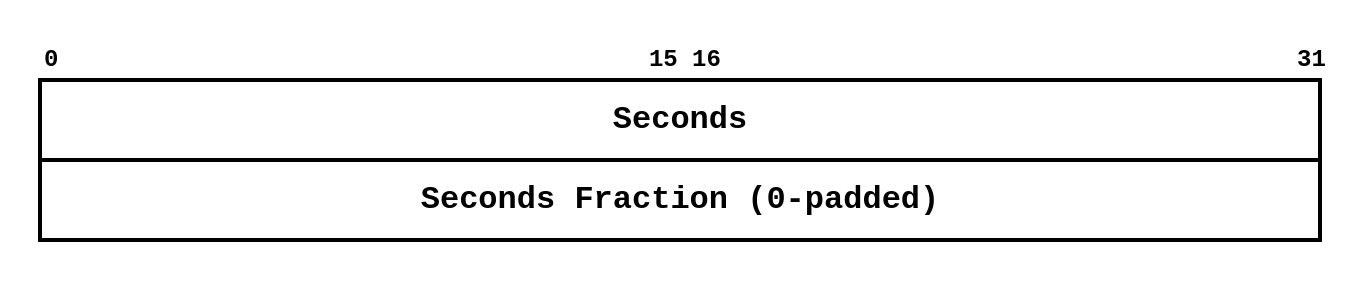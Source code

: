 <mxfile>
    <diagram id="jjd9OSnkeFpvuRkK9mak" name="第 3 页">
        <mxGraphModel dx="766" dy="541" grid="1" gridSize="10" guides="1" tooltips="1" connect="1" arrows="1" fold="1" page="1" pageScale="1" pageWidth="827" pageHeight="1169" background="#ffffff" math="0" shadow="0">
            <root>
                <mxCell id="0"/>
                <mxCell id="1" parent="0"/>
                <mxCell id="0BmSOvNsHe9_HaqDjuA4-11" value="" style="rounded=0;whiteSpace=wrap;html=1;strokeColor=none;fillColor=none;" vertex="1" parent="1">
                    <mxGeometry x="60" y="40" width="680" height="140" as="geometry"/>
                </mxCell>
                <mxCell id="0BmSOvNsHe9_HaqDjuA4-6" value="Seconds Fraction (0-padded)" style="rounded=0;whiteSpace=wrap;html=1;strokeColor=#000000;fillColor=none;strokeWidth=2;fontColor=#000000;fontSize=16;fontFamily=Courier New;fontStyle=1" vertex="1" parent="1">
                    <mxGeometry x="80" y="120" width="640" height="40" as="geometry"/>
                </mxCell>
                <mxCell id="0BmSOvNsHe9_HaqDjuA4-8" value="" style="edgeStyle=none;html=1;fontFamily=Courier New;fontStyle=1;fontSize=16;" edge="1" parent="1" source="0BmSOvNsHe9_HaqDjuA4-9">
                    <mxGeometry relative="1" as="geometry">
                        <mxPoint x="376.667" y="80" as="targetPoint"/>
                    </mxGeometry>
                </mxCell>
                <mxCell id="0BmSOvNsHe9_HaqDjuA4-9" value="&lt;font style=&quot;font-size: 12px;&quot; color=&quot;#000000&quot;&gt;&lt;span style=&quot;font-size: 12px;&quot;&gt;0&amp;nbsp; &amp;nbsp; &amp;nbsp; &amp;nbsp; &amp;nbsp; &amp;nbsp; &amp;nbsp; &amp;nbsp; &amp;nbsp; &amp;nbsp; &amp;nbsp; &amp;nbsp; &amp;nbsp; &amp;nbsp; &amp;nbsp; &amp;nbsp; &amp;nbsp; &amp;nbsp; &amp;nbsp; &amp;nbsp; &amp;nbsp;15 16&amp;nbsp; &amp;nbsp; &amp;nbsp; &amp;nbsp; &amp;nbsp; &amp;nbsp; &amp;nbsp; &amp;nbsp; &amp;nbsp; &amp;nbsp; &amp;nbsp; &amp;nbsp; &amp;nbsp; &amp;nbsp; &amp;nbsp; &amp;nbsp; &amp;nbsp; &amp;nbsp; &amp;nbsp; &amp;nbsp; 31&lt;/span&gt;&lt;/font&gt;" style="text;html=1;strokeColor=none;fillColor=none;align=left;verticalAlign=middle;whiteSpace=wrap;rounded=0;strokeWidth=2;fontFamily=Courier New;fontStyle=1;fontSize=12;" vertex="1" parent="1">
                    <mxGeometry x="80" y="60" width="650" height="20" as="geometry"/>
                </mxCell>
                <mxCell id="0BmSOvNsHe9_HaqDjuA4-10" value="Seconds" style="rounded=0;whiteSpace=wrap;html=1;strokeColor=#000000;fillColor=none;strokeWidth=2;fontColor=#000000;fontSize=16;fontFamily=Courier New;fontStyle=1" vertex="1" parent="1">
                    <mxGeometry x="80" y="80" width="640" height="40" as="geometry"/>
                </mxCell>
            </root>
        </mxGraphModel>
    </diagram>
    <diagram id="6Be1QhT_g7g9riGsZuus" name="第 2 页">
        <mxGraphModel dx="766" dy="541" grid="1" gridSize="10" guides="1" tooltips="1" connect="1" arrows="1" fold="1" page="1" pageScale="1" pageWidth="827" pageHeight="1169" background="#ffffff" math="0" shadow="0">
            <root>
                <mxCell id="0"/>
                <mxCell id="1" parent="0"/>
                <mxCell id="l3SmxqIt_r0eeRlcsMXw-20" value="" style="rounded=0;whiteSpace=wrap;html=1;strokeColor=none;strokeWidth=2;fontFamily=Courier New;fontSize=12;fontColor=#000000;fillColor=none;" parent="1" vertex="1">
                    <mxGeometry x="60" y="40" width="680" height="740" as="geometry"/>
                </mxCell>
                <mxCell id="l3SmxqIt_r0eeRlcsMXw-1" value="&lt;font style=&quot;font-size: 16px;&quot;&gt;LI&lt;/font&gt;" style="rounded=0;whiteSpace=wrap;html=1;strokeColor=#000000;fillColor=none;strokeWidth=2;fontColor=#000000;fontSize=16;fontFamily=Courier New;fontStyle=1" parent="1" vertex="1">
                    <mxGeometry x="80" y="80" width="40" height="40" as="geometry"/>
                </mxCell>
                <mxCell id="l3SmxqIt_r0eeRlcsMXw-2" value="&lt;font style=&quot;font-size: 16px;&quot;&gt;VN&lt;/font&gt;" style="rounded=0;whiteSpace=wrap;html=1;strokeColor=#000000;fillColor=none;strokeWidth=2;fontColor=#000000;fontSize=16;fontFamily=Courier New;fontStyle=1" parent="1" vertex="1">
                    <mxGeometry x="120" y="80" width="60" height="40" as="geometry"/>
                </mxCell>
                <mxCell id="l3SmxqIt_r0eeRlcsMXw-3" value="&lt;font style=&quot;font-size: 16px;&quot;&gt;MODE&lt;/font&gt;" style="rounded=0;whiteSpace=wrap;html=1;strokeColor=#000000;fillColor=none;strokeWidth=2;fontColor=#000000;fontSize=16;fontFamily=Courier New;fontStyle=1" parent="1" vertex="1">
                    <mxGeometry x="180" y="80" width="60" height="40" as="geometry"/>
                </mxCell>
                <mxCell id="l3SmxqIt_r0eeRlcsMXw-4" value="Statum" style="rounded=0;whiteSpace=wrap;html=1;strokeColor=#000000;fillColor=none;strokeWidth=2;fontColor=#000000;fontSize=16;fontFamily=Courier New;fontStyle=1" parent="1" vertex="1">
                    <mxGeometry x="240" y="80" width="160" height="40" as="geometry"/>
                </mxCell>
                <mxCell id="l3SmxqIt_r0eeRlcsMXw-5" value="Poll" style="rounded=0;whiteSpace=wrap;html=1;strokeColor=#000000;fillColor=none;strokeWidth=2;fontColor=#000000;fontSize=16;fontFamily=Courier New;fontStyle=1" parent="1" vertex="1">
                    <mxGeometry x="400" y="80" width="160" height="40" as="geometry"/>
                </mxCell>
                <mxCell id="l3SmxqIt_r0eeRlcsMXw-7" value="Root Delay" style="rounded=0;whiteSpace=wrap;html=1;strokeColor=#000000;fillColor=none;strokeWidth=2;fontColor=#000000;fontSize=16;fontFamily=Courier New;fontStyle=1" parent="1" vertex="1">
                    <mxGeometry x="80" y="120" width="640" height="40" as="geometry"/>
                </mxCell>
                <mxCell id="l3SmxqIt_r0eeRlcsMXw-6" value="Precision" style="rounded=0;whiteSpace=wrap;html=1;strokeColor=#000000;fillColor=none;strokeWidth=2;fontColor=#000000;fontSize=16;fontFamily=Courier New;fontStyle=1" parent="1" vertex="1">
                    <mxGeometry x="560" y="80" width="160" height="40" as="geometry"/>
                </mxCell>
                <mxCell id="l3SmxqIt_r0eeRlcsMXw-8" value="Root Dispersion" style="rounded=0;whiteSpace=wrap;html=1;strokeColor=#000000;fillColor=none;strokeWidth=2;fontColor=#000000;fontSize=16;fontFamily=Courier New;fontStyle=1" parent="1" vertex="1">
                    <mxGeometry x="80" y="160" width="640" height="40" as="geometry"/>
                </mxCell>
                <mxCell id="l3SmxqIt_r0eeRlcsMXw-9" value="Reference Identifier" style="rounded=0;whiteSpace=wrap;html=1;strokeColor=#000000;fillColor=none;strokeWidth=2;fontColor=#000000;fontSize=16;fontFamily=Courier New;fontStyle=1" parent="1" vertex="1">
                    <mxGeometry x="80" y="200" width="640" height="40" as="geometry"/>
                </mxCell>
                <mxCell id="l3SmxqIt_r0eeRlcsMXw-10" value="Reference Timestamp (64)" style="rounded=0;whiteSpace=wrap;html=1;strokeColor=#000000;fillColor=none;strokeWidth=2;fontColor=#000000;fontSize=16;fontFamily=Courier New;fontStyle=1" parent="1" vertex="1">
                    <mxGeometry x="80" y="240" width="640" height="80" as="geometry"/>
                </mxCell>
                <mxCell id="l3SmxqIt_r0eeRlcsMXw-11" value="Originate Timestamp (64)" style="rounded=0;whiteSpace=wrap;html=1;strokeColor=#000000;fillColor=none;strokeWidth=2;fontColor=#000000;fontSize=16;fontFamily=Courier New;fontStyle=1" parent="1" vertex="1">
                    <mxGeometry x="80" y="320" width="640" height="80" as="geometry"/>
                </mxCell>
                <mxCell id="l3SmxqIt_r0eeRlcsMXw-12" value="Receive Timestamp (64)" style="rounded=0;whiteSpace=wrap;html=1;strokeColor=#000000;fillColor=none;strokeWidth=2;fontColor=#000000;fontSize=16;fontFamily=Courier New;fontStyle=1" parent="1" vertex="1">
                    <mxGeometry x="80" y="400" width="640" height="80" as="geometry"/>
                </mxCell>
                <mxCell id="l3SmxqIt_r0eeRlcsMXw-13" value="Transmit Timestamp (64)" style="rounded=0;whiteSpace=wrap;html=1;strokeColor=#000000;fillColor=none;strokeWidth=2;fontColor=#000000;fontSize=16;fontFamily=Courier New;fontStyle=1" parent="1" vertex="1">
                    <mxGeometry x="80" y="480" width="640" height="80" as="geometry"/>
                </mxCell>
                <mxCell id="l3SmxqIt_r0eeRlcsMXw-15" value="" style="edgeStyle=none;html=1;fontFamily=Courier New;fontStyle=1;fontSize=16;" parent="1" source="l3SmxqIt_r0eeRlcsMXw-14" target="l3SmxqIt_r0eeRlcsMXw-4" edge="1">
                    <mxGeometry relative="1" as="geometry"/>
                </mxCell>
                <mxCell id="l3SmxqIt_r0eeRlcsMXw-14" value="&lt;font style=&quot;font-size: 12px;&quot; color=&quot;#000000&quot;&gt;&lt;span style=&quot;font-size: 12px;&quot;&gt;0&amp;nbsp; &amp;nbsp;1 2&amp;nbsp; &amp;nbsp; &amp;nbsp;4 5&amp;nbsp; &amp;nbsp; &amp;nbsp; 7 8&amp;nbsp; &amp;nbsp; &amp;nbsp; &amp;nbsp; &amp;nbsp; &amp;nbsp; &amp;nbsp; &amp;nbsp; &amp;nbsp; 15 16&amp;nbsp; &amp;nbsp; &amp;nbsp; &amp;nbsp; &amp;nbsp; &amp;nbsp; &amp;nbsp; &amp;nbsp; &amp;nbsp;23 24&amp;nbsp; &amp;nbsp; &amp;nbsp; &amp;nbsp; &amp;nbsp; &amp;nbsp; &amp;nbsp; &amp;nbsp; &amp;nbsp; 31&lt;/span&gt;&lt;/font&gt;" style="text;html=1;strokeColor=none;fillColor=none;align=left;verticalAlign=middle;whiteSpace=wrap;rounded=0;strokeWidth=2;fontFamily=Courier New;fontStyle=1;fontSize=12;" parent="1" vertex="1">
                    <mxGeometry x="80" y="60" width="650" height="20" as="geometry"/>
                </mxCell>
                <mxCell id="l3SmxqIt_r0eeRlcsMXw-18" value="Key Identifier(Optional) (32)" style="rounded=0;whiteSpace=wrap;html=1;strokeColor=#000000;fillColor=none;strokeWidth=2;fontColor=#000000;fontSize=16;fontFamily=Courier New;fontStyle=1" parent="1" vertex="1">
                    <mxGeometry x="80" y="560" width="640" height="40" as="geometry"/>
                </mxCell>
                <mxCell id="l3SmxqIt_r0eeRlcsMXw-19" value="Message Digest (Optional) (128)" style="rounded=0;whiteSpace=wrap;html=1;strokeColor=#000000;fillColor=none;strokeWidth=2;fontColor=#000000;fontSize=16;fontFamily=Courier New;fontStyle=1" parent="1" vertex="1">
                    <mxGeometry x="80" y="600" width="640" height="160" as="geometry"/>
                </mxCell>
            </root>
        </mxGraphModel>
    </diagram>
    <diagram id="EKGxBOjjrNo2Aq-ReIi4" name="第 1 页">
        <mxGraphModel dx="766" dy="541" grid="1" gridSize="10" guides="1" tooltips="1" connect="1" arrows="1" fold="1" page="1" pageScale="1" pageWidth="827" pageHeight="1169" background="#ffffff" math="0" shadow="0">
            <root>
                <mxCell id="0"/>
                <mxCell id="1" parent="0"/>
                <mxCell id="14" value="" style="rounded=0;whiteSpace=wrap;html=1;strokeColor=none;fillColor=#FFFFFF;" parent="1" vertex="1">
                    <mxGeometry x="120" y="60" width="290" height="280" as="geometry"/>
                </mxCell>
                <mxCell id="2" value="" style="endArrow=none;html=1;strokeWidth=4;fontColor=#000000;strokeColor=#000000;" parent="1" edge="1">
                    <mxGeometry width="50" height="50" relative="1" as="geometry">
                        <mxPoint x="160" y="320" as="sourcePoint"/>
                        <mxPoint x="160" y="120" as="targetPoint"/>
                    </mxGeometry>
                </mxCell>
                <mxCell id="3" value="" style="endArrow=none;html=1;strokeWidth=4;fontColor=#000000;strokeColor=#000000;" parent="1" edge="1">
                    <mxGeometry width="50" height="50" relative="1" as="geometry">
                        <mxPoint x="360" y="320" as="sourcePoint"/>
                        <mxPoint x="360" y="120" as="targetPoint"/>
                    </mxGeometry>
                </mxCell>
                <mxCell id="4" value="&lt;font style=&quot;font-size: 18px;&quot;&gt;Client&lt;/font&gt;" style="text;html=1;strokeColor=none;fillColor=none;align=center;verticalAlign=middle;whiteSpace=wrap;rounded=0;fontColor=#000000;" parent="1" vertex="1">
                    <mxGeometry x="130" y="80" width="60" height="30" as="geometry"/>
                </mxCell>
                <mxCell id="5" value="&lt;font style=&quot;font-size: 18px;&quot;&gt;Server&lt;/font&gt;" style="text;html=1;strokeColor=none;fillColor=none;align=center;verticalAlign=middle;whiteSpace=wrap;rounded=0;fontColor=#000000;" parent="1" vertex="1">
                    <mxGeometry x="330" y="80" width="60" height="30" as="geometry"/>
                </mxCell>
                <mxCell id="6" value="" style="endArrow=classic;strokeWidth=2;fontSize=18;endSize=6;startSize=1;fontColor=#000000;strokeColor=#000000;labelBackgroundColor=#FFFFFF;endFill=1;" parent="1" edge="1">
                    <mxGeometry relative="1" as="geometry">
                        <mxPoint x="160" y="160" as="sourcePoint"/>
                        <mxPoint x="360" y="160" as="targetPoint"/>
                    </mxGeometry>
                </mxCell>
                <mxCell id="7" value="d1" style="edgeLabel;resizable=0;html=1;align=center;verticalAlign=middle;fontSize=18;fontColor=#000000;labelBackgroundColor=#FFFFFF;" parent="6" connectable="0" vertex="1">
                    <mxGeometry relative="1" as="geometry"/>
                </mxCell>
                <mxCell id="8" value="T1" style="text;html=1;strokeColor=none;fillColor=none;align=left;verticalAlign=middle;whiteSpace=wrap;rounded=0;fontSize=18;fontColor=#000000;" parent="1" vertex="1">
                    <mxGeometry x="129" y="145" width="30" height="30" as="geometry"/>
                </mxCell>
                <mxCell id="9" value="T2" style="text;html=1;strokeColor=none;fillColor=none;align=left;verticalAlign=middle;whiteSpace=wrap;rounded=0;fontSize=18;fontColor=#000000;" parent="1" vertex="1">
                    <mxGeometry x="369" y="146" width="30" height="30" as="geometry"/>
                </mxCell>
                <mxCell id="10" value="" style="endArrow=classic;html=1;strokeWidth=2;fontSize=18;startSize=1;endSize=6;fontColor=#000000;strokeColor=#000000;labelBackgroundColor=none;" parent="1" edge="1">
                    <mxGeometry relative="1" as="geometry">
                        <mxPoint x="360" y="280" as="sourcePoint"/>
                        <mxPoint x="160" y="280" as="targetPoint"/>
                    </mxGeometry>
                </mxCell>
                <mxCell id="11" value="d2" style="edgeLabel;resizable=0;html=1;align=center;verticalAlign=middle;fontSize=18;fontColor=#000000;labelBackgroundColor=#FFFFFF;" parent="10" connectable="0" vertex="1">
                    <mxGeometry relative="1" as="geometry"/>
                </mxCell>
                <mxCell id="12" value="T3" style="text;html=1;strokeColor=none;fillColor=none;align=left;verticalAlign=middle;whiteSpace=wrap;rounded=0;fontSize=18;fontColor=#000000;" parent="1" vertex="1">
                    <mxGeometry x="370" y="265" width="30" height="30" as="geometry"/>
                </mxCell>
                <mxCell id="13" value="T4" style="text;html=1;strokeColor=none;fillColor=none;align=left;verticalAlign=middle;whiteSpace=wrap;rounded=0;fontSize=18;fontColor=#000000;" parent="1" vertex="1">
                    <mxGeometry x="130" y="265" width="30" height="30" as="geometry"/>
                </mxCell>
            </root>
        </mxGraphModel>
    </diagram>
</mxfile>